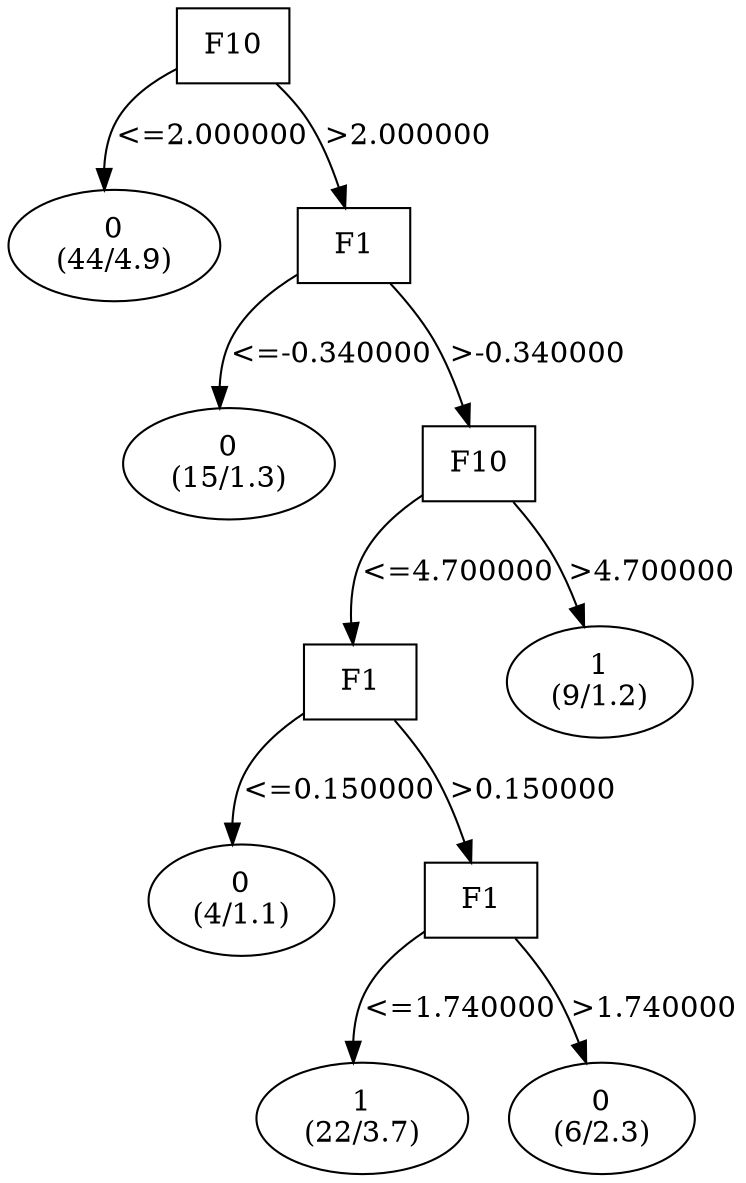 digraph YaDT {
n0 [ shape=box, label="F10\n"]
n0 -> n1 [label="<=2.000000"]
n1 [ shape=ellipse, label="0\n(44/4.9)"]
n0 -> n2 [label=">2.000000"]
n2 [ shape=box, label="F1\n"]
n2 -> n3 [label="<=-0.340000"]
n3 [ shape=ellipse, label="0\n(15/1.3)"]
n2 -> n4 [label=">-0.340000"]
n4 [ shape=box, label="F10\n"]
n4 -> n5 [label="<=4.700000"]
n5 [ shape=box, label="F1\n"]
n5 -> n6 [label="<=0.150000"]
n6 [ shape=ellipse, label="0\n(4/1.1)"]
n5 -> n7 [label=">0.150000"]
n7 [ shape=box, label="F1\n"]
n7 -> n8 [label="<=1.740000"]
n8 [ shape=ellipse, label="1\n(22/3.7)"]
n7 -> n9 [label=">1.740000"]
n9 [ shape=ellipse, label="0\n(6/2.3)"]
n4 -> n12 [label=">4.700000"]
n12 [ shape=ellipse, label="1\n(9/1.2)"]
}

